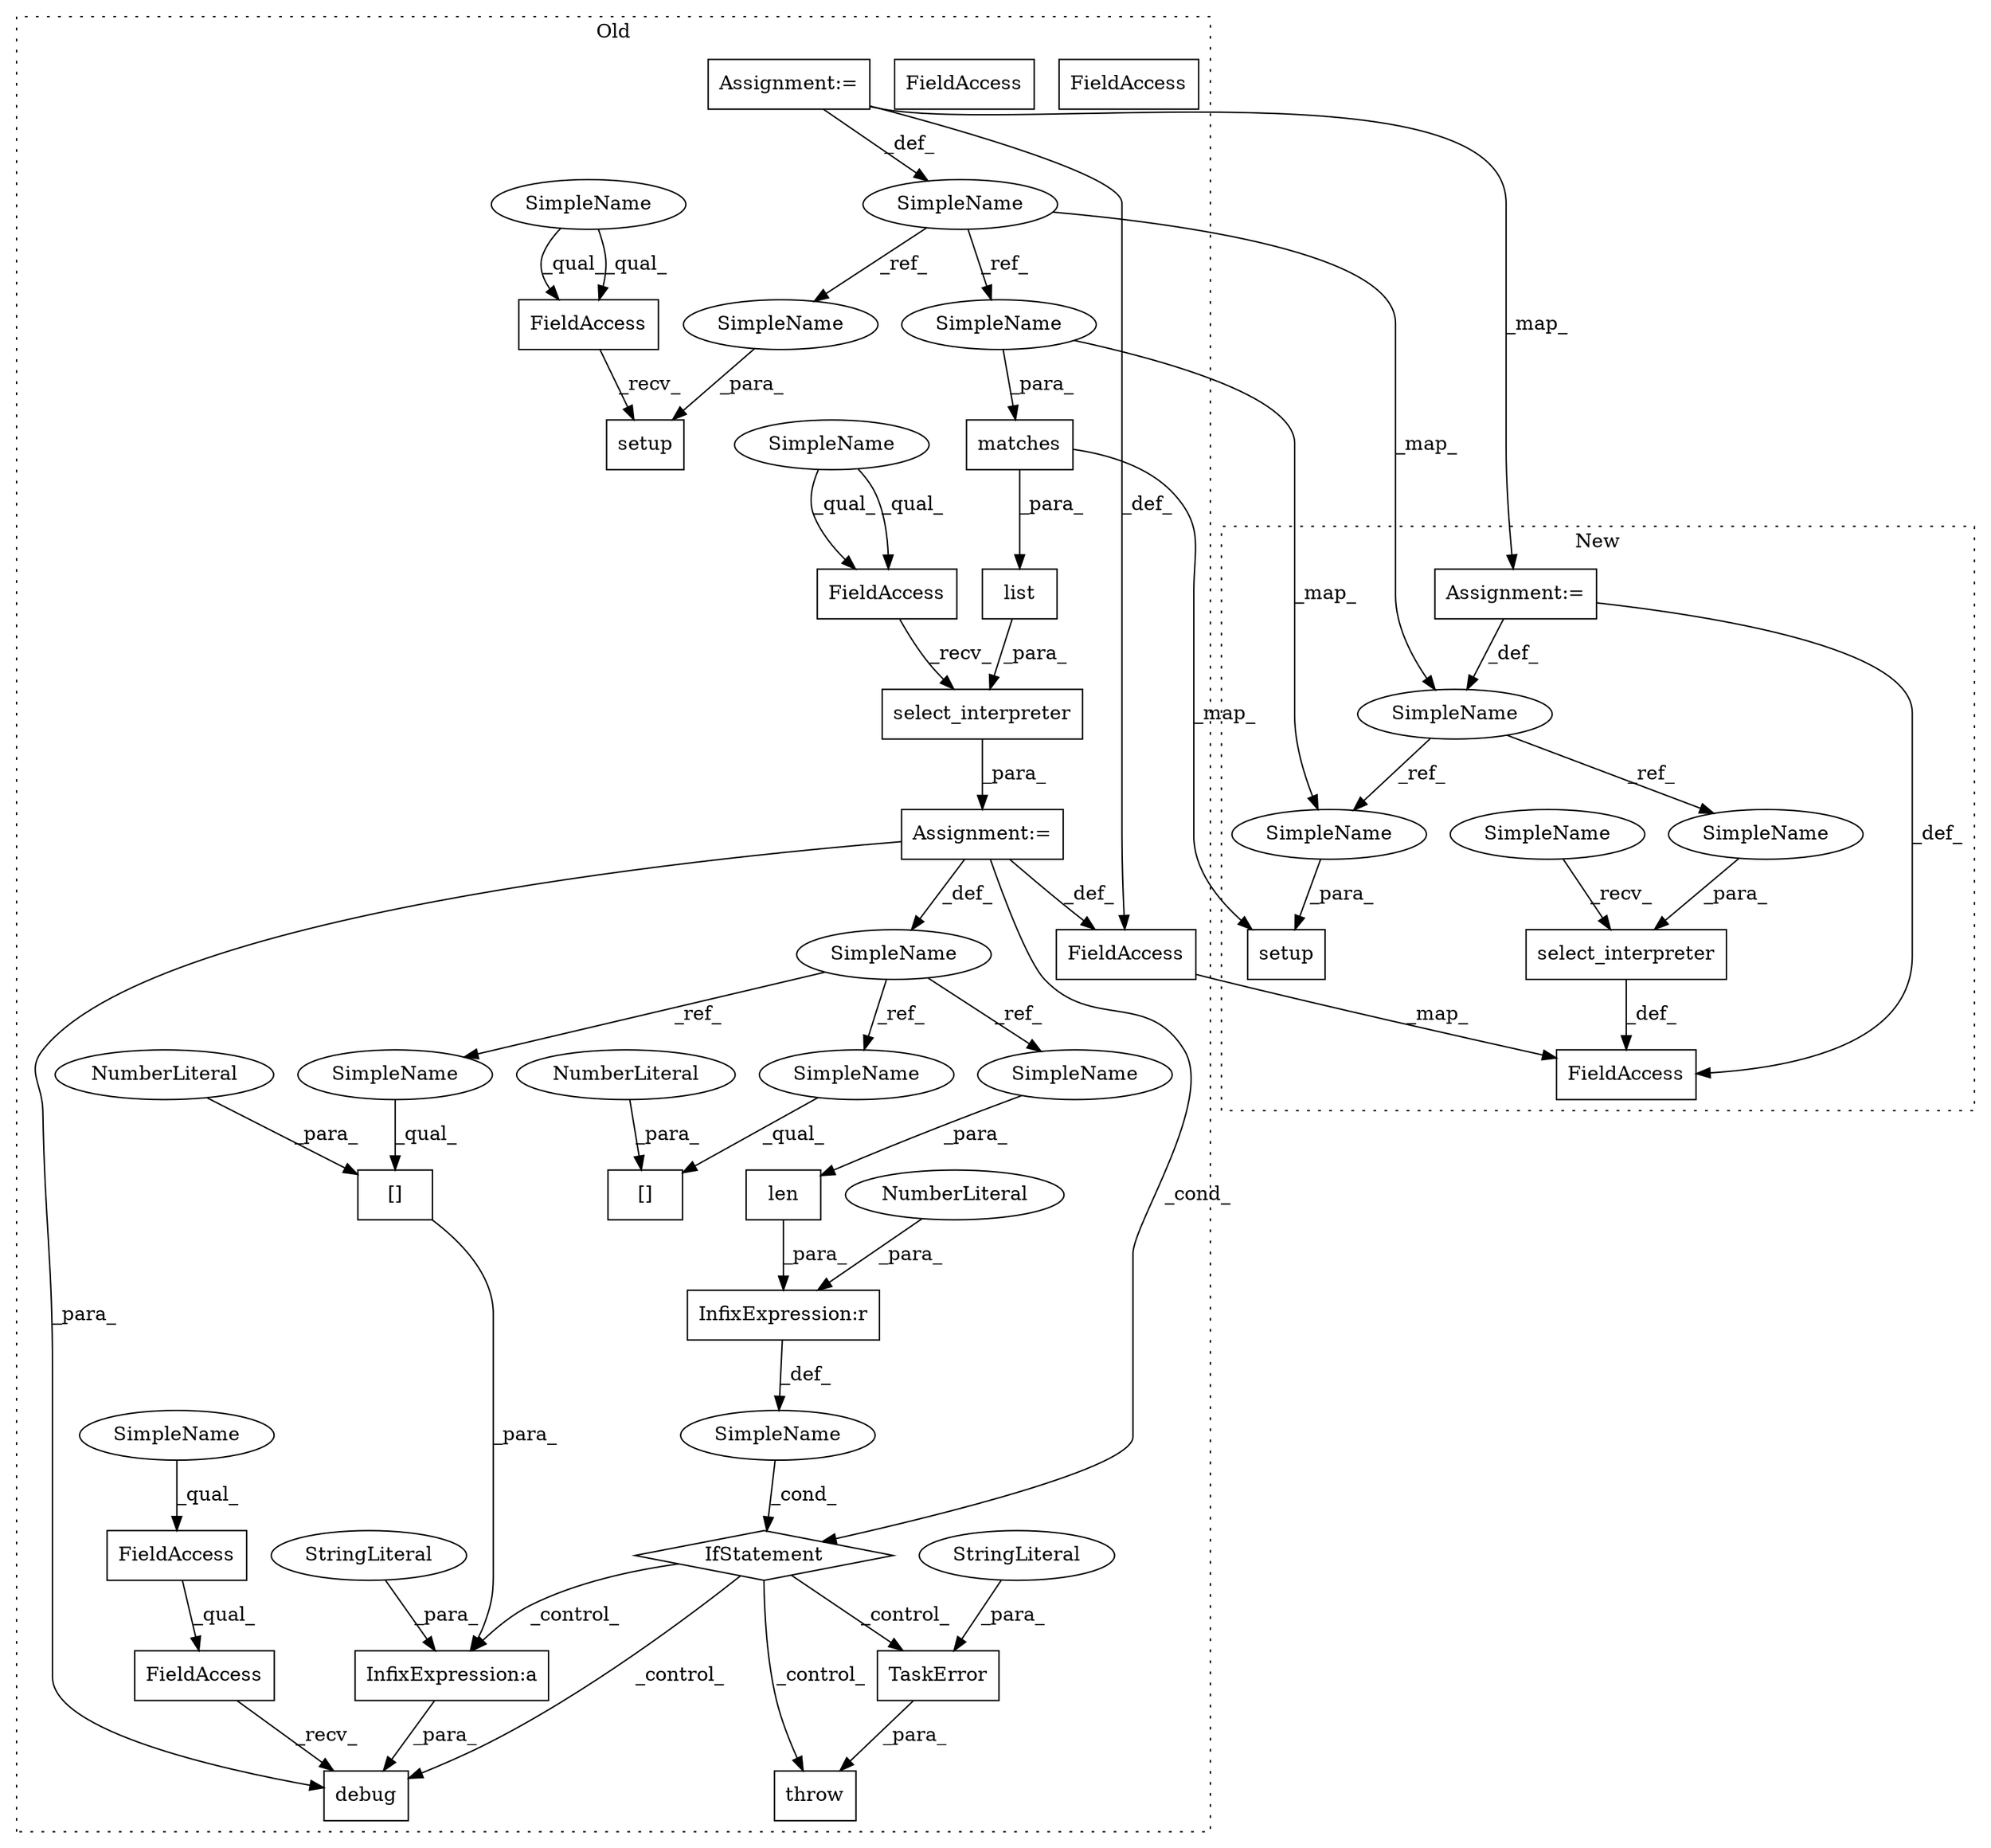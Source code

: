 digraph G {
subgraph cluster0 {
1 [label="select_interpreter" a="32" s="1480,1549" l="19,1" shape="box"];
3 [label="InfixExpression:a" a="27" s="1707" l="3" shape="box"];
4 [label="SimpleName" a="42" s="" l="" shape="ellipse"];
5 [label="throw" a="53" s="1592" l="6" shape="box"];
6 [label="[]" a="2" s="1710,1724" l="13,1" shape="box"];
7 [label="NumberLiteral" a="34" s="1723" l="1" shape="ellipse"];
8 [label="[]" a="2" s="1756,1770" l="13,1" shape="box"];
9 [label="NumberLiteral" a="34" s="1769" l="1" shape="ellipse"];
10 [label="debug" a="32" s="1688,1725" l="6,1" shape="box"];
11 [label="TaskError" a="32" s="1598,1648" l="10,1" shape="box"];
12 [label="SimpleName" a="42" s="1444" l="12" shape="ellipse"];
13 [label="StringLiteral" a="45" s="1694" l="13" shape="ellipse"];
14 [label="StringLiteral" a="45" s="1608" l="40" shape="ellipse"];
15 [label="InfixExpression:r" a="27" s="1577" l="4" shape="box"];
16 [label="NumberLiteral" a="34" s="1581" l="1" shape="ellipse"];
17 [label="len" a="32" s="1560,1576" l="4,1" shape="box"];
18 [label="FieldAccess" a="22" s="1671" l="16" shape="box"];
19 [label="FieldAccess" a="22" s="1671" l="12" shape="box"];
20 [label="IfStatement" a="25" s="1556,1582" l="4,2" shape="diamond"];
21 [label="Assignment:=" a="7" s="1456" l="1" shape="box"];
22 [label="list" a="32" s="1499,1548" l="5,1" shape="box"];
23 [label="FieldAccess" a="22" s="1457" l="22" shape="box"];
24 [label="FieldAccess" a="22" s="1396" l="22" shape="box"];
25 [label="setup" a="32" s="1419,1437" l="6,1" shape="box"];
26 [label="SimpleName" a="42" s="1307" l="12" shape="ellipse"];
28 [label="matches" a="32" s="1527,1547" l="8,1" shape="box"];
30 [label="FieldAccess" a="22" s="1738" l="17" shape="box"];
33 [label="Assignment:=" a="7" s="1319" l="1" shape="box"];
34 [label="SimpleName" a="42" s="1457" l="4" shape="ellipse"];
35 [label="SimpleName" a="42" s="1671" l="4" shape="ellipse"];
36 [label="SimpleName" a="42" s="1396" l="4" shape="ellipse"];
37 [label="SimpleName" a="42" s="1535" l="12" shape="ellipse"];
38 [label="SimpleName" a="42" s="1425" l="12" shape="ellipse"];
41 [label="FieldAccess" a="22" s="1457" l="22" shape="box"];
42 [label="FieldAccess" a="22" s="1396" l="22" shape="box"];
43 [label="SimpleName" a="42" s="1564" l="12" shape="ellipse"];
44 [label="SimpleName" a="42" s="1710" l="12" shape="ellipse"];
45 [label="SimpleName" a="42" s="1756" l="12" shape="ellipse"];
label = "Old";
style="dotted";
}
subgraph cluster1 {
2 [label="select_interpreter" a="32" s="1147,1181" l="19,1" shape="box"];
27 [label="SimpleName" a="42" s="894" l="15" shape="ellipse"];
29 [label="setup" a="32" s="1096,1117" l="6,1" shape="box"];
31 [label="FieldAccess" a="22" s="1124" l="17" shape="box"];
32 [label="Assignment:=" a="7" s="909" l="1" shape="box"];
39 [label="SimpleName" a="42" s="1166" l="15" shape="ellipse"];
40 [label="SimpleName" a="42" s="1102" l="15" shape="ellipse"];
46 [label="SimpleName" a="42" s="1142" l="4" shape="ellipse"];
label = "New";
style="dotted";
}
1 -> 21 [label="_para_"];
2 -> 31 [label="_def_"];
3 -> 10 [label="_para_"];
4 -> 20 [label="_cond_"];
6 -> 3 [label="_para_"];
7 -> 6 [label="_para_"];
9 -> 8 [label="_para_"];
11 -> 5 [label="_para_"];
12 -> 44 [label="_ref_"];
12 -> 43 [label="_ref_"];
12 -> 45 [label="_ref_"];
13 -> 3 [label="_para_"];
14 -> 11 [label="_para_"];
15 -> 4 [label="_def_"];
16 -> 15 [label="_para_"];
17 -> 15 [label="_para_"];
18 -> 10 [label="_recv_"];
19 -> 18 [label="_qual_"];
20 -> 11 [label="_control_"];
20 -> 5 [label="_control_"];
20 -> 3 [label="_control_"];
20 -> 10 [label="_control_"];
21 -> 30 [label="_def_"];
21 -> 10 [label="_para_"];
21 -> 12 [label="_def_"];
21 -> 20 [label="_cond_"];
22 -> 1 [label="_para_"];
26 -> 27 [label="_map_"];
26 -> 37 [label="_ref_"];
26 -> 38 [label="_ref_"];
27 -> 39 [label="_ref_"];
27 -> 40 [label="_ref_"];
28 -> 22 [label="_para_"];
28 -> 29 [label="_map_"];
30 -> 31 [label="_map_"];
32 -> 31 [label="_def_"];
32 -> 27 [label="_def_"];
33 -> 32 [label="_map_"];
33 -> 26 [label="_def_"];
33 -> 30 [label="_def_"];
34 -> 41 [label="_qual_"];
34 -> 41 [label="_qual_"];
35 -> 19 [label="_qual_"];
36 -> 42 [label="_qual_"];
36 -> 42 [label="_qual_"];
37 -> 28 [label="_para_"];
37 -> 40 [label="_map_"];
38 -> 25 [label="_para_"];
39 -> 2 [label="_para_"];
40 -> 29 [label="_para_"];
41 -> 1 [label="_recv_"];
42 -> 25 [label="_recv_"];
43 -> 17 [label="_para_"];
44 -> 6 [label="_qual_"];
45 -> 8 [label="_qual_"];
46 -> 2 [label="_recv_"];
}